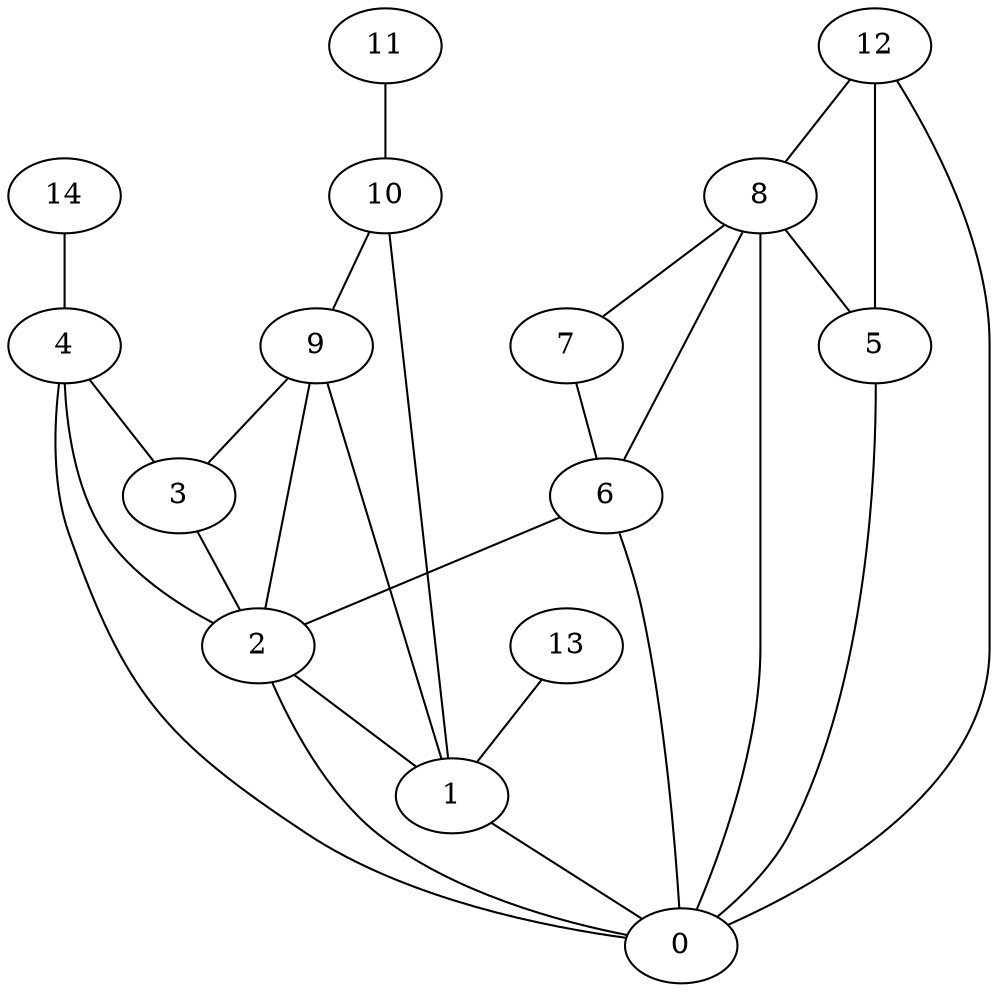 digraph "sensornet-topology" {
label = "";
rankdir="BT";"0"->"1" [arrowhead = "both"] 
"0"->"2" [arrowhead = "both"] 
"0"->"4" [arrowhead = "both"] 
"0"->"5" [arrowhead = "both"] 
"0"->"6" [arrowhead = "both"] 
"0"->"8" [arrowhead = "both"] 
"0"->"12" [arrowhead = "both"] 
"1"->"2" [arrowhead = "both"] 
"1"->"9" [arrowhead = "both"] 
"1"->"10" [arrowhead = "both"] 
"1"->"13" [arrowhead = "both"] 
"2"->"3" [arrowhead = "both"] 
"2"->"4" [arrowhead = "both"] 
"2"->"6" [arrowhead = "both"] 
"2"->"9" [arrowhead = "both"] 
"3"->"4" [arrowhead = "both"] 
"3"->"9" [arrowhead = "both"] 
"4"->"14" [arrowhead = "both"] 
"5"->"8" [arrowhead = "both"] 
"5"->"12" [arrowhead = "both"] 
"6"->"7" [arrowhead = "both"] 
"6"->"8" [arrowhead = "both"] 
"7"->"8" [arrowhead = "both"] 
"8"->"12" [arrowhead = "both"] 
"9"->"10" [arrowhead = "both"] 
"10"->"11" [arrowhead = "both"] 
}